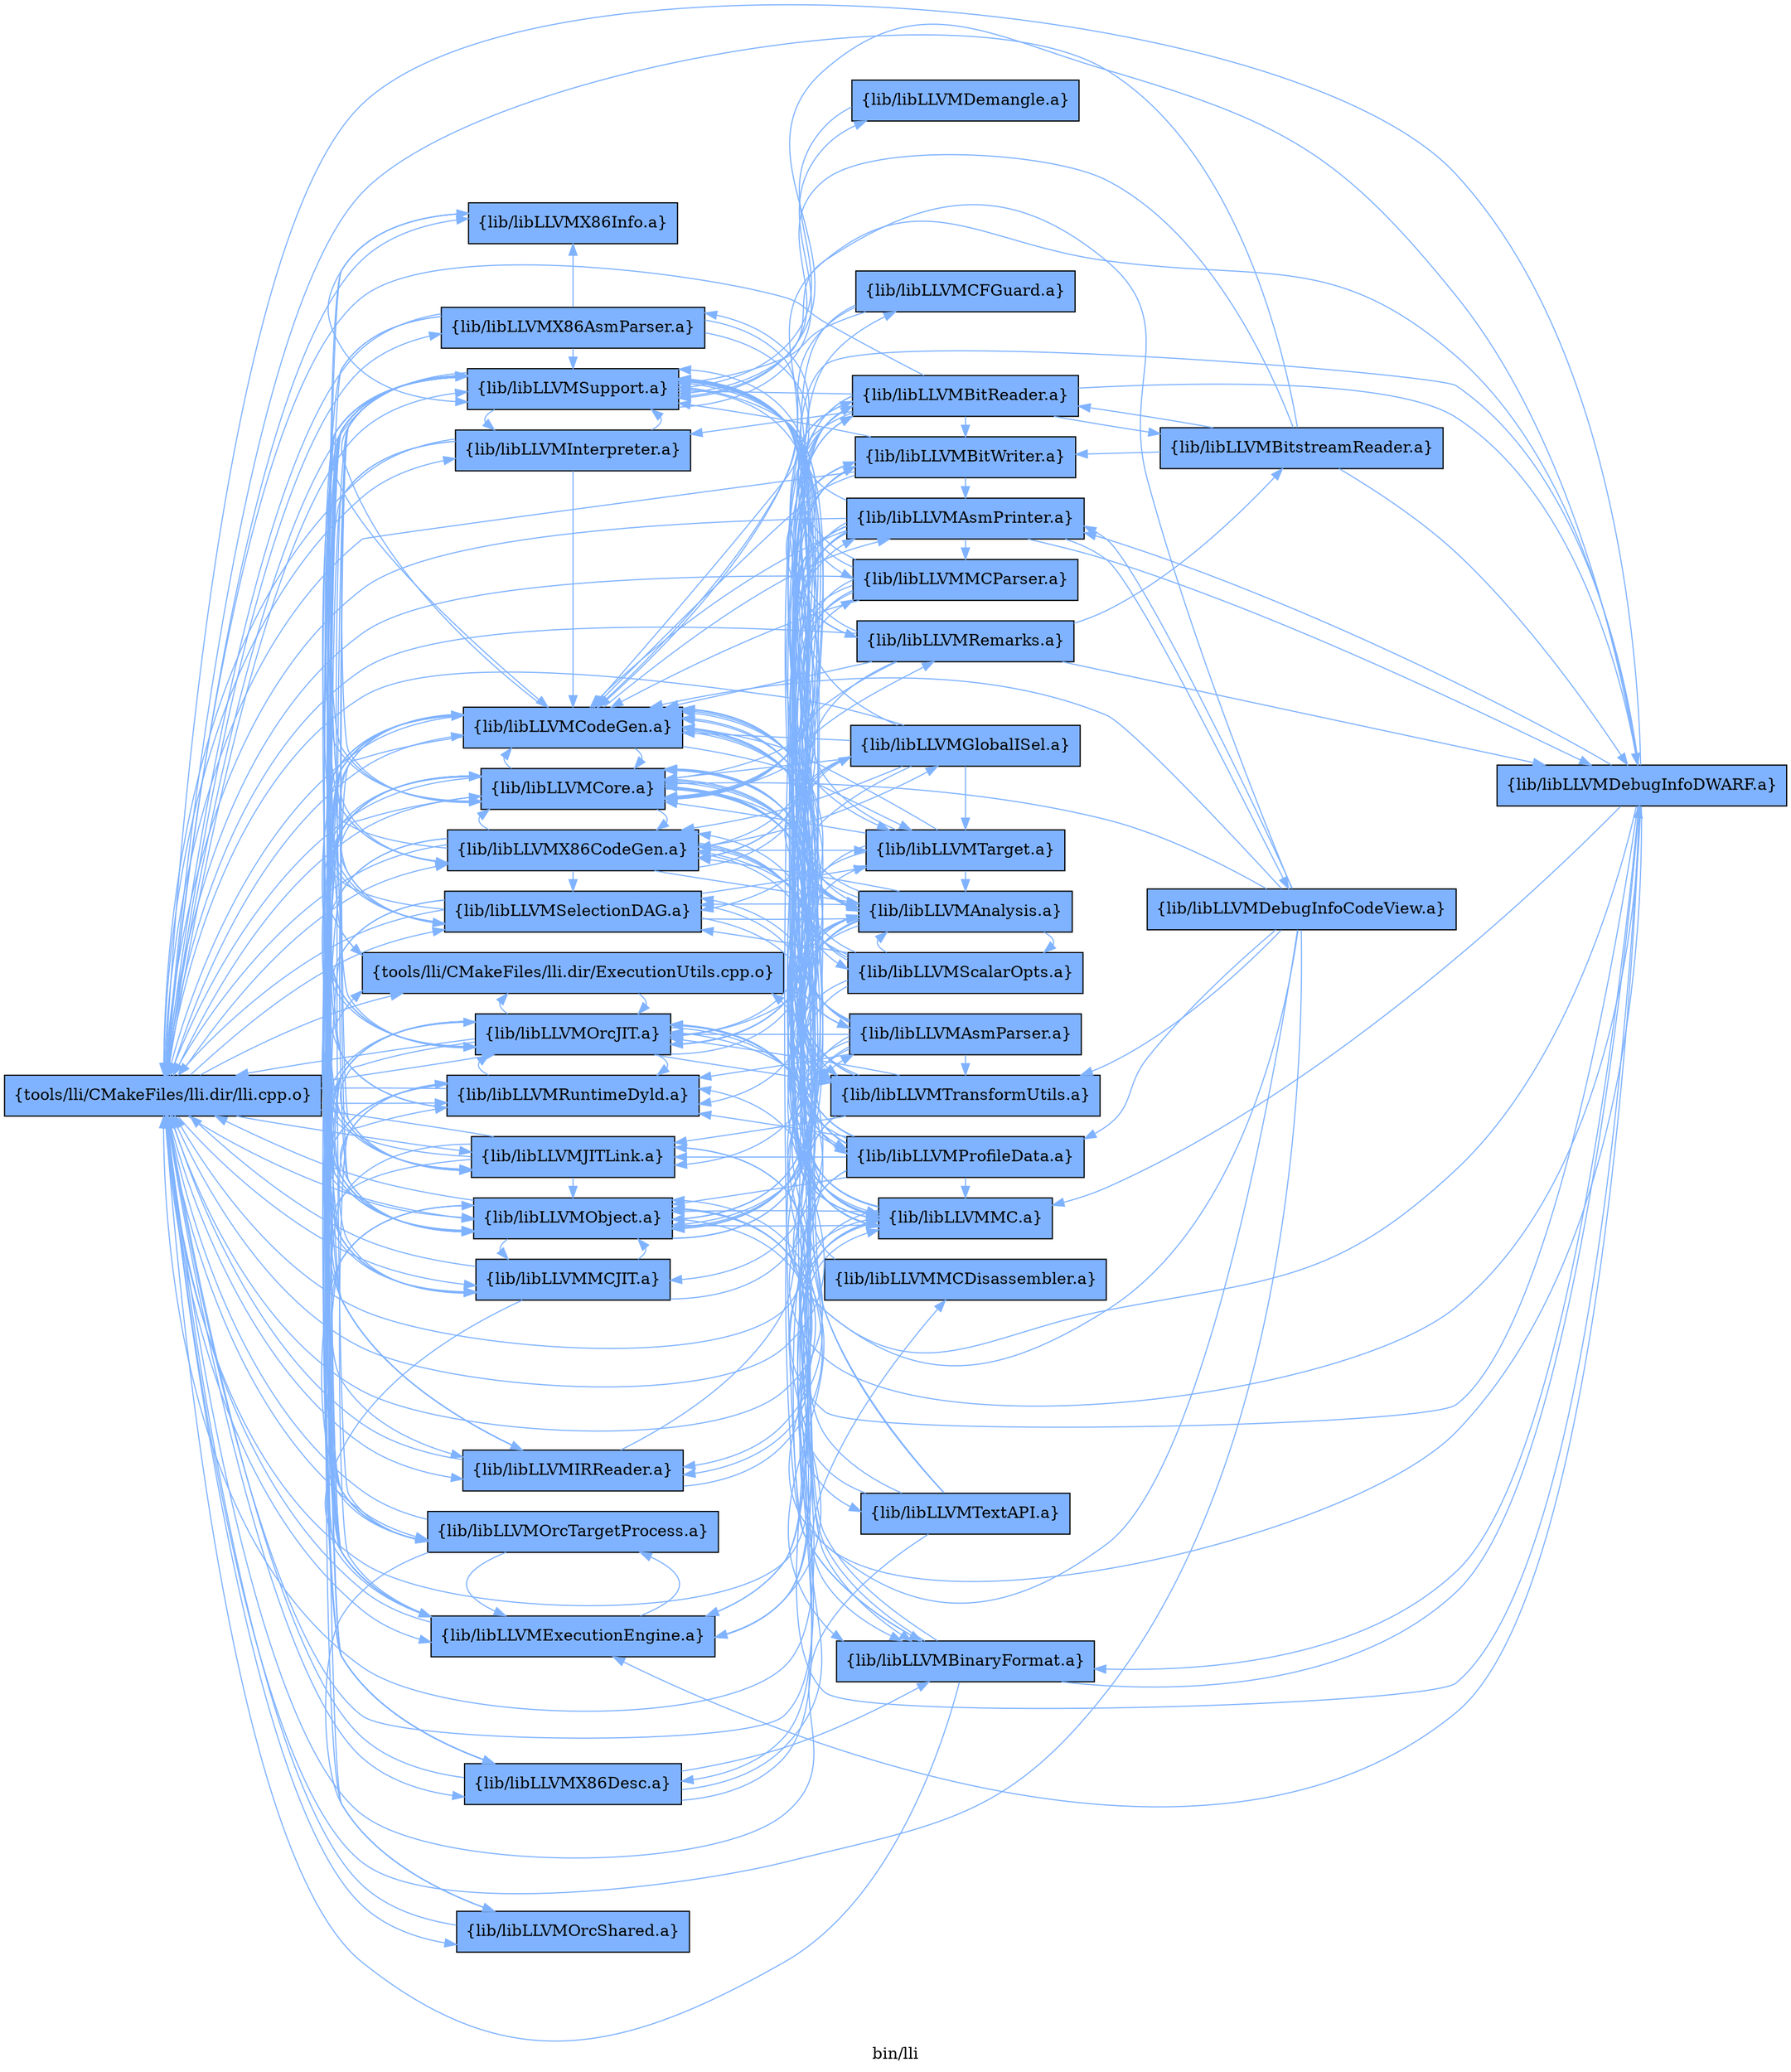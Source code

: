 digraph "bin/lli" {
	label="bin/lli";
	rankdir="LR"
	{ rank=same; Node0x55ed2e667a68;  }
	{ rank=same; Node0x55ed2e65b588; Node0x55ed2e65ce88; Node0x55ed2e65c988; Node0x55ed2e650688; Node0x55ed2e65d888; Node0x55ed2e65d388; Node0x55ed2e652488; Node0x55ed2e6515d8; Node0x55ed2e650c78; Node0x55ed2e651088; Node0x55ed2e6501d8; Node0x55ed2e64f9b8; Node0x55ed2e64edd8; Node0x55ed2e64f288; Node0x55ed2e653c98; Node0x55ed2e6485c8; Node0x55ed2e648118; Node0x55ed2e647bc8; Node0x55ed2e6471c8;  }
	{ rank=same; Node0x55ed2e651a88; Node0x55ed2e64f2d8; Node0x55ed2e652d48; Node0x55ed2e6531f8; Node0x55ed2e65bcb8; Node0x55ed2e6506d8; Node0x55ed2e659238; Node0x55ed2e648578; Node0x55ed2e651678; Node0x55ed2e65ad18; Node0x55ed2e6512b8; Node0x55ed2e661618; Node0x55ed2e649ce8; Node0x55ed2e650368; Node0x55ed2e647588; Node0x55ed2e65a9f8; Node0x55ed2e652028; Node0x55ed2e649888;  }

	Node0x55ed2e667a68 [shape=record,shape=box,style=filled,fillcolor="0.600000,0.5,1",group=1,label="{tools/lli/CMakeFiles/lli.dir/lli.cpp.o}"];
	Node0x55ed2e667a68 -> Node0x55ed2e65b588[color="0.600000 0.5 1"];
	Node0x55ed2e667a68 -> Node0x55ed2e65ce88[color="0.600000 0.5 1"];
	Node0x55ed2e667a68 -> Node0x55ed2e65c988[color="0.600000 0.5 1"];
	Node0x55ed2e667a68 -> Node0x55ed2e650688[color="0.600000 0.5 1"];
	Node0x55ed2e667a68 -> Node0x55ed2e65d888[color="0.600000 0.5 1"];
	Node0x55ed2e667a68 -> Node0x55ed2e65d388[color="0.600000 0.5 1"];
	Node0x55ed2e667a68 -> Node0x55ed2e652488[color="0.600000 0.5 1"];
	Node0x55ed2e667a68 -> Node0x55ed2e6515d8[color="0.600000 0.5 1"];
	Node0x55ed2e667a68 -> Node0x55ed2e650c78[color="0.600000 0.5 1"];
	Node0x55ed2e667a68 -> Node0x55ed2e651088[color="0.600000 0.5 1"];
	Node0x55ed2e667a68 -> Node0x55ed2e6501d8[color="0.600000 0.5 1"];
	Node0x55ed2e667a68 -> Node0x55ed2e64f9b8[color="0.600000 0.5 1"];
	Node0x55ed2e667a68 -> Node0x55ed2e64edd8[color="0.600000 0.5 1"];
	Node0x55ed2e667a68 -> Node0x55ed2e64f288[color="0.600000 0.5 1"];
	Node0x55ed2e667a68 -> Node0x55ed2e653c98[color="0.600000 0.5 1"];
	Node0x55ed2e667a68 -> Node0x55ed2e6485c8[color="0.600000 0.5 1"];
	Node0x55ed2e667a68 -> Node0x55ed2e648118[color="0.600000 0.5 1"];
	Node0x55ed2e667a68 -> Node0x55ed2e647bc8[color="0.600000 0.5 1"];
	Node0x55ed2e667a68 -> Node0x55ed2e6471c8[color="0.600000 0.5 1"];
	Node0x55ed2e65b588 [shape=record,shape=box,style=filled,fillcolor="0.600000,0.5,1",group=1,label="{tools/lli/CMakeFiles/lli.dir/ExecutionUtils.cpp.o}"];
	Node0x55ed2e65b588 -> Node0x55ed2e650688[color="0.600000 0.5 1"];
	Node0x55ed2e65b588 -> Node0x55ed2e653c98[color="0.600000 0.5 1"];
	Node0x55ed2e65ce88 [shape=record,shape=box,style=filled,fillcolor="0.600000,0.5,1",group=1,label="{lib/libLLVMCodeGen.a}"];
	Node0x55ed2e65ce88 -> Node0x55ed2e653c98[color="0.600000 0.5 1"];
	Node0x55ed2e65ce88 -> Node0x55ed2e667a68[color="0.600000 0.5 1"];
	Node0x55ed2e65ce88 -> Node0x55ed2e65c988[color="0.600000 0.5 1"];
	Node0x55ed2e65ce88 -> Node0x55ed2e651a88[color="0.600000 0.5 1"];
	Node0x55ed2e65ce88 -> Node0x55ed2e64f2d8[color="0.600000 0.5 1"];
	Node0x55ed2e65ce88 -> Node0x55ed2e652d48[color="0.600000 0.5 1"];
	Node0x55ed2e65ce88 -> Node0x55ed2e6531f8[color="0.600000 0.5 1"];
	Node0x55ed2e65ce88 -> Node0x55ed2e65bcb8[color="0.600000 0.5 1"];
	Node0x55ed2e65ce88 -> Node0x55ed2e64f288[color="0.600000 0.5 1"];
	Node0x55ed2e65ce88 -> Node0x55ed2e6485c8[color="0.600000 0.5 1"];
	Node0x55ed2e65ce88 -> Node0x55ed2e651088[color="0.600000 0.5 1"];
	Node0x55ed2e65ce88 -> Node0x55ed2e6506d8[color="0.600000 0.5 1"];
	Node0x55ed2e65ce88 -> Node0x55ed2e659238[color="0.600000 0.5 1"];
	Node0x55ed2e65c988 [shape=record,shape=box,style=filled,fillcolor="0.600000,0.5,1",group=1,label="{lib/libLLVMCore.a}"];
	Node0x55ed2e65c988 -> Node0x55ed2e667a68[color="0.600000 0.5 1"];
	Node0x55ed2e65c988 -> Node0x55ed2e65ce88[color="0.600000 0.5 1"];
	Node0x55ed2e65c988 -> Node0x55ed2e653c98[color="0.600000 0.5 1"];
	Node0x55ed2e65c988 -> Node0x55ed2e648578[color="0.600000 0.5 1"];
	Node0x55ed2e65c988 -> Node0x55ed2e651678[color="0.600000 0.5 1"];
	Node0x55ed2e65c988 -> Node0x55ed2e65b588[color="0.600000 0.5 1"];
	Node0x55ed2e65c988 -> Node0x55ed2e651a88[color="0.600000 0.5 1"];
	Node0x55ed2e65c988 -> Node0x55ed2e64f288[color="0.600000 0.5 1"];
	Node0x55ed2e65c988 -> Node0x55ed2e6531f8[color="0.600000 0.5 1"];
	Node0x55ed2e65c988 -> Node0x55ed2e6485c8[color="0.600000 0.5 1"];
	Node0x55ed2e650688 [shape=record,shape=box,style=filled,fillcolor="0.600000,0.5,1",group=1,label="{lib/libLLVMOrcJIT.a}"];
	Node0x55ed2e650688 -> Node0x55ed2e667a68[color="0.600000 0.5 1"];
	Node0x55ed2e650688 -> Node0x55ed2e65c988[color="0.600000 0.5 1"];
	Node0x55ed2e650688 -> Node0x55ed2e65ce88[color="0.600000 0.5 1"];
	Node0x55ed2e650688 -> Node0x55ed2e65d888[color="0.600000 0.5 1"];
	Node0x55ed2e650688 -> Node0x55ed2e651088[color="0.600000 0.5 1"];
	Node0x55ed2e650688 -> Node0x55ed2e653c98[color="0.600000 0.5 1"];
	Node0x55ed2e650688 -> Node0x55ed2e650c78[color="0.600000 0.5 1"];
	Node0x55ed2e650688 -> Node0x55ed2e65b588[color="0.600000 0.5 1"];
	Node0x55ed2e650688 -> Node0x55ed2e6501d8[color="0.600000 0.5 1"];
	Node0x55ed2e650688 -> Node0x55ed2e651a88[color="0.600000 0.5 1"];
	Node0x55ed2e650688 -> Node0x55ed2e6531f8[color="0.600000 0.5 1"];
	Node0x55ed2e650688 -> Node0x55ed2e64edd8[color="0.600000 0.5 1"];
	Node0x55ed2e650688 -> Node0x55ed2e6515d8[color="0.600000 0.5 1"];
	Node0x55ed2e650688 -> Node0x55ed2e64f9b8[color="0.600000 0.5 1"];
	Node0x55ed2e650688 -> Node0x55ed2e65d388[color="0.600000 0.5 1"];
	Node0x55ed2e650688 -> Node0x55ed2e65ad18[color="0.600000 0.5 1"];
	Node0x55ed2e650688 -> Node0x55ed2e6512b8[color="0.600000 0.5 1"];
	Node0x55ed2e65d888 [shape=record,shape=box,style=filled,fillcolor="0.600000,0.5,1",group=1,label="{lib/libLLVMExecutionEngine.a}"];
	Node0x55ed2e65d888 -> Node0x55ed2e667a68[color="0.600000 0.5 1"];
	Node0x55ed2e65d888 -> Node0x55ed2e65c988[color="0.600000 0.5 1"];
	Node0x55ed2e65d888 -> Node0x55ed2e65ce88[color="0.600000 0.5 1"];
	Node0x55ed2e65d888 -> Node0x55ed2e651a88[color="0.600000 0.5 1"];
	Node0x55ed2e65d888 -> Node0x55ed2e653c98[color="0.600000 0.5 1"];
	Node0x55ed2e65d888 -> Node0x55ed2e651088[color="0.600000 0.5 1"];
	Node0x55ed2e65d888 -> Node0x55ed2e64f9b8[color="0.600000 0.5 1"];
	Node0x55ed2e65d888 -> Node0x55ed2e64edd8[color="0.600000 0.5 1"];
	Node0x55ed2e65d388 [shape=record,shape=box,style=filled,fillcolor="0.600000,0.5,1",group=1,label="{lib/libLLVMIRReader.a}"];
	Node0x55ed2e65d388 -> Node0x55ed2e667a68[color="0.600000 0.5 1"];
	Node0x55ed2e65d388 -> Node0x55ed2e65ce88[color="0.600000 0.5 1"];
	Node0x55ed2e65d388 -> Node0x55ed2e65c988[color="0.600000 0.5 1"];
	Node0x55ed2e65d388 -> Node0x55ed2e653c98[color="0.600000 0.5 1"];
	Node0x55ed2e65d388 -> Node0x55ed2e661618[color="0.600000 0.5 1"];
	Node0x55ed2e65d388 -> Node0x55ed2e6512b8[color="0.600000 0.5 1"];
	Node0x55ed2e652488 [shape=record,shape=box,style=filled,fillcolor="0.600000,0.5,1",group=1,label="{lib/libLLVMInterpreter.a}"];
	Node0x55ed2e652488 -> Node0x55ed2e667a68[color="0.600000 0.5 1"];
	Node0x55ed2e652488 -> Node0x55ed2e65c988[color="0.600000 0.5 1"];
	Node0x55ed2e652488 -> Node0x55ed2e65d888[color="0.600000 0.5 1"];
	Node0x55ed2e652488 -> Node0x55ed2e653c98[color="0.600000 0.5 1"];
	Node0x55ed2e652488 -> Node0x55ed2e65ce88[color="0.600000 0.5 1"];
	Node0x55ed2e6515d8 [shape=record,shape=box,style=filled,fillcolor="0.600000,0.5,1",group=1,label="{lib/libLLVMJITLink.a}"];
	Node0x55ed2e6515d8 -> Node0x55ed2e667a68[color="0.600000 0.5 1"];
	Node0x55ed2e6515d8 -> Node0x55ed2e653c98[color="0.600000 0.5 1"];
	Node0x55ed2e6515d8 -> Node0x55ed2e65b588[color="0.600000 0.5 1"];
	Node0x55ed2e6515d8 -> Node0x55ed2e65ce88[color="0.600000 0.5 1"];
	Node0x55ed2e6515d8 -> Node0x55ed2e650688[color="0.600000 0.5 1"];
	Node0x55ed2e6515d8 -> Node0x55ed2e651088[color="0.600000 0.5 1"];
	Node0x55ed2e6515d8 -> Node0x55ed2e64f9b8[color="0.600000 0.5 1"];
	Node0x55ed2e6515d8 -> Node0x55ed2e648578[color="0.600000 0.5 1"];
	Node0x55ed2e6515d8 -> Node0x55ed2e650c78[color="0.600000 0.5 1"];
	Node0x55ed2e650c78 [shape=record,shape=box,style=filled,fillcolor="0.600000,0.5,1",group=1,label="{lib/libLLVMMCJIT.a}"];
	Node0x55ed2e650c78 -> Node0x55ed2e667a68[color="0.600000 0.5 1"];
	Node0x55ed2e650c78 -> Node0x55ed2e65c988[color="0.600000 0.5 1"];
	Node0x55ed2e650c78 -> Node0x55ed2e65d888[color="0.600000 0.5 1"];
	Node0x55ed2e650c78 -> Node0x55ed2e651088[color="0.600000 0.5 1"];
	Node0x55ed2e650c78 -> Node0x55ed2e64edd8[color="0.600000 0.5 1"];
	Node0x55ed2e650c78 -> Node0x55ed2e653c98[color="0.600000 0.5 1"];
	Node0x55ed2e650c78 -> Node0x55ed2e652d48[color="0.600000 0.5 1"];
	Node0x55ed2e651088 [shape=record,shape=box,style=filled,fillcolor="0.600000,0.5,1",group=1,label="{lib/libLLVMObject.a}"];
	Node0x55ed2e651088 -> Node0x55ed2e667a68[color="0.600000 0.5 1"];
	Node0x55ed2e651088 -> Node0x55ed2e650c78[color="0.600000 0.5 1"];
	Node0x55ed2e651088 -> Node0x55ed2e653c98[color="0.600000 0.5 1"];
	Node0x55ed2e651088 -> Node0x55ed2e648578[color="0.600000 0.5 1"];
	Node0x55ed2e651088 -> Node0x55ed2e65ce88[color="0.600000 0.5 1"];
	Node0x55ed2e651088 -> Node0x55ed2e65c988[color="0.600000 0.5 1"];
	Node0x55ed2e651088 -> Node0x55ed2e651a88[color="0.600000 0.5 1"];
	Node0x55ed2e651088 -> Node0x55ed2e65d388[color="0.600000 0.5 1"];
	Node0x55ed2e651088 -> Node0x55ed2e6512b8[color="0.600000 0.5 1"];
	Node0x55ed2e651088 -> Node0x55ed2e649ce8[color="0.600000 0.5 1"];
	Node0x55ed2e651088 -> Node0x55ed2e650368[color="0.600000 0.5 1"];
	Node0x55ed2e651088 -> Node0x55ed2e64edd8[color="0.600000 0.5 1"];
	Node0x55ed2e6501d8 [shape=record,shape=box,style=filled,fillcolor="0.600000,0.5,1",group=1,label="{lib/libLLVMOrcShared.a}"];
	Node0x55ed2e6501d8 -> Node0x55ed2e667a68[color="0.600000 0.5 1"];
	Node0x55ed2e6501d8 -> Node0x55ed2e653c98[color="0.600000 0.5 1"];
	Node0x55ed2e64f9b8 [shape=record,shape=box,style=filled,fillcolor="0.600000,0.5,1",group=1,label="{lib/libLLVMOrcTargetProcess.a}"];
	Node0x55ed2e64f9b8 -> Node0x55ed2e651088[color="0.600000 0.5 1"];
	Node0x55ed2e64f9b8 -> Node0x55ed2e6501d8[color="0.600000 0.5 1"];
	Node0x55ed2e64f9b8 -> Node0x55ed2e653c98[color="0.600000 0.5 1"];
	Node0x55ed2e64f9b8 -> Node0x55ed2e667a68[color="0.600000 0.5 1"];
	Node0x55ed2e64f9b8 -> Node0x55ed2e65ce88[color="0.600000 0.5 1"];
	Node0x55ed2e64f9b8 -> Node0x55ed2e65d888[color="0.600000 0.5 1"];
	Node0x55ed2e64edd8 [shape=record,shape=box,style=filled,fillcolor="0.600000,0.5,1",group=1,label="{lib/libLLVMRuntimeDyld.a}"];
	Node0x55ed2e64edd8 -> Node0x55ed2e667a68[color="0.600000 0.5 1"];
	Node0x55ed2e64edd8 -> Node0x55ed2e650688[color="0.600000 0.5 1"];
	Node0x55ed2e64edd8 -> Node0x55ed2e65c988[color="0.600000 0.5 1"];
	Node0x55ed2e64edd8 -> Node0x55ed2e650c78[color="0.600000 0.5 1"];
	Node0x55ed2e64edd8 -> Node0x55ed2e651088[color="0.600000 0.5 1"];
	Node0x55ed2e64edd8 -> Node0x55ed2e653c98[color="0.600000 0.5 1"];
	Node0x55ed2e64edd8 -> Node0x55ed2e65d888[color="0.600000 0.5 1"];
	Node0x55ed2e64edd8 -> Node0x55ed2e65ce88[color="0.600000 0.5 1"];
	Node0x55ed2e64f288 [shape=record,shape=box,style=filled,fillcolor="0.600000,0.5,1",group=1,label="{lib/libLLVMSelectionDAG.a}"];
	Node0x55ed2e64f288 -> Node0x55ed2e65ce88[color="0.600000 0.5 1"];
	Node0x55ed2e64f288 -> Node0x55ed2e653c98[color="0.600000 0.5 1"];
	Node0x55ed2e64f288 -> Node0x55ed2e65c988[color="0.600000 0.5 1"];
	Node0x55ed2e64f288 -> Node0x55ed2e651a88[color="0.600000 0.5 1"];
	Node0x55ed2e64f288 -> Node0x55ed2e667a68[color="0.600000 0.5 1"];
	Node0x55ed2e64f288 -> Node0x55ed2e6531f8[color="0.600000 0.5 1"];
	Node0x55ed2e64f288 -> Node0x55ed2e64f2d8[color="0.600000 0.5 1"];
	Node0x55ed2e64f288 -> Node0x55ed2e65d888[color="0.600000 0.5 1"];
	Node0x55ed2e64f288 -> Node0x55ed2e652d48[color="0.600000 0.5 1"];
	Node0x55ed2e64f288 -> Node0x55ed2e651088[color="0.600000 0.5 1"];
	Node0x55ed2e653c98 [shape=record,shape=box,style=filled,fillcolor="0.600000,0.5,1",group=1,label="{lib/libLLVMSupport.a}"];
	Node0x55ed2e653c98 -> Node0x55ed2e667a68[color="0.600000 0.5 1"];
	Node0x55ed2e653c98 -> Node0x55ed2e65c988[color="0.600000 0.5 1"];
	Node0x55ed2e653c98 -> Node0x55ed2e65ce88[color="0.600000 0.5 1"];
	Node0x55ed2e653c98 -> Node0x55ed2e651088[color="0.600000 0.5 1"];
	Node0x55ed2e653c98 -> Node0x55ed2e650688[color="0.600000 0.5 1"];
	Node0x55ed2e653c98 -> Node0x55ed2e651a88[color="0.600000 0.5 1"];
	Node0x55ed2e653c98 -> Node0x55ed2e6515d8[color="0.600000 0.5 1"];
	Node0x55ed2e653c98 -> Node0x55ed2e652488[color="0.600000 0.5 1"];
	Node0x55ed2e653c98 -> Node0x55ed2e64f9b8[color="0.600000 0.5 1"];
	Node0x55ed2e653c98 -> Node0x55ed2e647588[color="0.600000 0.5 1"];
	Node0x55ed2e6485c8 [shape=record,shape=box,style=filled,fillcolor="0.600000,0.5,1",group=1,label="{lib/libLLVMX86CodeGen.a}"];
	Node0x55ed2e6485c8 -> Node0x55ed2e65ce88[color="0.600000 0.5 1"];
	Node0x55ed2e6485c8 -> Node0x55ed2e65c988[color="0.600000 0.5 1"];
	Node0x55ed2e6485c8 -> Node0x55ed2e651a88[color="0.600000 0.5 1"];
	Node0x55ed2e6485c8 -> Node0x55ed2e653c98[color="0.600000 0.5 1"];
	Node0x55ed2e6485c8 -> Node0x55ed2e647bc8[color="0.600000 0.5 1"];
	Node0x55ed2e6485c8 -> Node0x55ed2e6471c8[color="0.600000 0.5 1"];
	Node0x55ed2e6485c8 -> Node0x55ed2e659238[color="0.600000 0.5 1"];
	Node0x55ed2e6485c8 -> Node0x55ed2e667a68[color="0.600000 0.5 1"];
	Node0x55ed2e6485c8 -> Node0x55ed2e64f288[color="0.600000 0.5 1"];
	Node0x55ed2e6485c8 -> Node0x55ed2e652d48[color="0.600000 0.5 1"];
	Node0x55ed2e6485c8 -> Node0x55ed2e64f2d8[color="0.600000 0.5 1"];
	Node0x55ed2e6485c8 -> Node0x55ed2e65a9f8[color="0.600000 0.5 1"];
	Node0x55ed2e6485c8 -> Node0x55ed2e652028[color="0.600000 0.5 1"];
	Node0x55ed2e6485c8 -> Node0x55ed2e6531f8[color="0.600000 0.5 1"];
	Node0x55ed2e6485c8 -> Node0x55ed2e6506d8[color="0.600000 0.5 1"];
	Node0x55ed2e6485c8 -> Node0x55ed2e650688[color="0.600000 0.5 1"];
	Node0x55ed2e648118 [shape=record,shape=box,style=filled,fillcolor="0.600000,0.5,1",group=1,label="{lib/libLLVMX86AsmParser.a}"];
	Node0x55ed2e648118 -> Node0x55ed2e667a68[color="0.600000 0.5 1"];
	Node0x55ed2e648118 -> Node0x55ed2e651a88[color="0.600000 0.5 1"];
	Node0x55ed2e648118 -> Node0x55ed2e651088[color="0.600000 0.5 1"];
	Node0x55ed2e648118 -> Node0x55ed2e653c98[color="0.600000 0.5 1"];
	Node0x55ed2e648118 -> Node0x55ed2e647bc8[color="0.600000 0.5 1"];
	Node0x55ed2e648118 -> Node0x55ed2e6471c8[color="0.600000 0.5 1"];
	Node0x55ed2e648118 -> Node0x55ed2e649ce8[color="0.600000 0.5 1"];
	Node0x55ed2e647bc8 [shape=record,shape=box,style=filled,fillcolor="0.600000,0.5,1",group=1,label="{lib/libLLVMX86Desc.a}"];
	Node0x55ed2e647bc8 -> Node0x55ed2e667a68[color="0.600000 0.5 1"];
	Node0x55ed2e647bc8 -> Node0x55ed2e65ce88[color="0.600000 0.5 1"];
	Node0x55ed2e647bc8 -> Node0x55ed2e651a88[color="0.600000 0.5 1"];
	Node0x55ed2e647bc8 -> Node0x55ed2e653c98[color="0.600000 0.5 1"];
	Node0x55ed2e647bc8 -> Node0x55ed2e6471c8[color="0.600000 0.5 1"];
	Node0x55ed2e647bc8 -> Node0x55ed2e649888[color="0.600000 0.5 1"];
	Node0x55ed2e647bc8 -> Node0x55ed2e65c988[color="0.600000 0.5 1"];
	Node0x55ed2e647bc8 -> Node0x55ed2e648578[color="0.600000 0.5 1"];
	Node0x55ed2e6471c8 [shape=record,shape=box,style=filled,fillcolor="0.600000,0.5,1",group=1,label="{lib/libLLVMX86Info.a}"];
	Node0x55ed2e6471c8 -> Node0x55ed2e653c98[color="0.600000 0.5 1"];
	Node0x55ed2e651a88 [shape=record,shape=box,style=filled,fillcolor="0.600000,0.5,1",group=1,label="{lib/libLLVMMC.a}"];
	Node0x55ed2e651a88 -> Node0x55ed2e667a68[color="0.600000 0.5 1"];
	Node0x55ed2e651a88 -> Node0x55ed2e65ce88[color="0.600000 0.5 1"];
	Node0x55ed2e651a88 -> Node0x55ed2e65c988[color="0.600000 0.5 1"];
	Node0x55ed2e651a88 -> Node0x55ed2e65d388[color="0.600000 0.5 1"];
	Node0x55ed2e651a88 -> Node0x55ed2e653c98[color="0.600000 0.5 1"];
	Node0x55ed2e651a88 -> Node0x55ed2e648578[color="0.600000 0.5 1"];
	Node0x55ed2e651a88 -> Node0x55ed2e651088[color="0.600000 0.5 1"];
	Node0x55ed2e651a88 -> Node0x55ed2e647bc8[color="0.600000 0.5 1"];
	Node0x55ed2e64f2d8 [shape=record,shape=box,style=filled,fillcolor="0.600000,0.5,1",group=1,label="{lib/libLLVMAnalysis.a}"];
	Node0x55ed2e64f2d8 -> Node0x55ed2e667a68[color="0.600000 0.5 1"];
	Node0x55ed2e64f2d8 -> Node0x55ed2e65ce88[color="0.600000 0.5 1"];
	Node0x55ed2e64f2d8 -> Node0x55ed2e65c988[color="0.600000 0.5 1"];
	Node0x55ed2e64f2d8 -> Node0x55ed2e653c98[color="0.600000 0.5 1"];
	Node0x55ed2e64f2d8 -> Node0x55ed2e6531f8[color="0.600000 0.5 1"];
	Node0x55ed2e64f2d8 -> Node0x55ed2e64f288[color="0.600000 0.5 1"];
	Node0x55ed2e64f2d8 -> Node0x55ed2e65bcb8[color="0.600000 0.5 1"];
	Node0x55ed2e64f2d8 -> Node0x55ed2e650688[color="0.600000 0.5 1"];
	Node0x55ed2e64f2d8 -> Node0x55ed2e6485c8[color="0.600000 0.5 1"];
	Node0x55ed2e64f2d8 -> Node0x55ed2e651088[color="0.600000 0.5 1"];
	Node0x55ed2e64f2d8 -> Node0x55ed2e661618[color="0.600000 0.5 1"];
	Node0x55ed2e64f2d8 -> Node0x55ed2e6506d8[color="0.600000 0.5 1"];
	Node0x55ed2e64f2d8 -> Node0x55ed2e6515d8[color="0.600000 0.5 1"];
	Node0x55ed2e64f2d8 -> Node0x55ed2e65a9f8[color="0.600000 0.5 1"];
	Node0x55ed2e652d48 [shape=record,shape=box,style=filled,fillcolor="0.600000,0.5,1",group=1,label="{lib/libLLVMTarget.a}"];
	Node0x55ed2e652d48 -> Node0x55ed2e65c988[color="0.600000 0.5 1"];
	Node0x55ed2e652d48 -> Node0x55ed2e65ce88[color="0.600000 0.5 1"];
	Node0x55ed2e652d48 -> Node0x55ed2e651a88[color="0.600000 0.5 1"];
	Node0x55ed2e652d48 -> Node0x55ed2e650c78[color="0.600000 0.5 1"];
	Node0x55ed2e652d48 -> Node0x55ed2e653c98[color="0.600000 0.5 1"];
	Node0x55ed2e652d48 -> Node0x55ed2e64f2d8[color="0.600000 0.5 1"];
	Node0x55ed2e6531f8 [shape=record,shape=box,style=filled,fillcolor="0.600000,0.5,1",group=1,label="{lib/libLLVMTransformUtils.a}"];
	Node0x55ed2e6531f8 -> Node0x55ed2e65c988[color="0.600000 0.5 1"];
	Node0x55ed2e6531f8 -> Node0x55ed2e65ce88[color="0.600000 0.5 1"];
	Node0x55ed2e6531f8 -> Node0x55ed2e653c98[color="0.600000 0.5 1"];
	Node0x55ed2e6531f8 -> Node0x55ed2e64f2d8[color="0.600000 0.5 1"];
	Node0x55ed2e6531f8 -> Node0x55ed2e667a68[color="0.600000 0.5 1"];
	Node0x55ed2e6531f8 -> Node0x55ed2e6515d8[color="0.600000 0.5 1"];
	Node0x55ed2e6531f8 -> Node0x55ed2e650688[color="0.600000 0.5 1"];
	Node0x55ed2e6531f8 -> Node0x55ed2e65d888[color="0.600000 0.5 1"];
	Node0x55ed2e6531f8 -> Node0x55ed2e64f288[color="0.600000 0.5 1"];
	Node0x55ed2e65bcb8 [shape=record,shape=box,style=filled,fillcolor="0.600000,0.5,1",group=1,label="{lib/libLLVMScalarOpts.a}"];
	Node0x55ed2e65bcb8 -> Node0x55ed2e667a68[color="0.600000 0.5 1"];
	Node0x55ed2e65bcb8 -> Node0x55ed2e65ce88[color="0.600000 0.5 1"];
	Node0x55ed2e65bcb8 -> Node0x55ed2e65c988[color="0.600000 0.5 1"];
	Node0x55ed2e65bcb8 -> Node0x55ed2e653c98[color="0.600000 0.5 1"];
	Node0x55ed2e65bcb8 -> Node0x55ed2e6531f8[color="0.600000 0.5 1"];
	Node0x55ed2e65bcb8 -> Node0x55ed2e64f2d8[color="0.600000 0.5 1"];
	Node0x55ed2e65bcb8 -> Node0x55ed2e64f288[color="0.600000 0.5 1"];
	Node0x55ed2e65bcb8 -> Node0x55ed2e6485c8[color="0.600000 0.5 1"];
	Node0x55ed2e648578 [shape=record,shape=box,style=filled,fillcolor="0.600000,0.5,1",group=1,label="{lib/libLLVMBinaryFormat.a}"];
	Node0x55ed2e648578 -> Node0x55ed2e653c98[color="0.600000 0.5 1"];
	Node0x55ed2e648578 -> Node0x55ed2e65c988[color="0.600000 0.5 1"];
	Node0x55ed2e648578 -> Node0x55ed2e65a098[color="0.600000 0.5 1"];
	Node0x55ed2e648578 -> Node0x55ed2e667a68[color="0.600000 0.5 1"];
	Node0x55ed2e651678 [shape=record,shape=box,style=filled,fillcolor="0.600000,0.5,1",group=1,label="{lib/libLLVMRemarks.a}"];
	Node0x55ed2e651678 -> Node0x55ed2e653c98[color="0.600000 0.5 1"];
	Node0x55ed2e651678 -> Node0x55ed2e65a098[color="0.600000 0.5 1"];
	Node0x55ed2e651678 -> Node0x55ed2e667a68[color="0.600000 0.5 1"];
	Node0x55ed2e651678 -> Node0x55ed2e65ce88[color="0.600000 0.5 1"];
	Node0x55ed2e651678 -> Node0x55ed2e65ad18[color="0.600000 0.5 1"];
	Node0x55ed2e651678 -> Node0x55ed2e651088[color="0.600000 0.5 1"];
	Node0x55ed2e651678 -> Node0x55ed2e65c988[color="0.600000 0.5 1"];
	Node0x55ed2e651678 -> Node0x55ed2e6512b8[color="0.600000 0.5 1"];
	Node0x55ed2e651678 -> Node0x55ed2e652168[color="0.600000 0.5 1"];
	Node0x55ed2e661618 [shape=record,shape=box,style=filled,fillcolor="0.600000,0.5,1",group=1,label="{lib/libLLVMAsmParser.a}"];
	Node0x55ed2e661618 -> Node0x55ed2e667a68[color="0.600000 0.5 1"];
	Node0x55ed2e661618 -> Node0x55ed2e65ce88[color="0.600000 0.5 1"];
	Node0x55ed2e661618 -> Node0x55ed2e65c988[color="0.600000 0.5 1"];
	Node0x55ed2e661618 -> Node0x55ed2e65d388[color="0.600000 0.5 1"];
	Node0x55ed2e661618 -> Node0x55ed2e651088[color="0.600000 0.5 1"];
	Node0x55ed2e661618 -> Node0x55ed2e653c98[color="0.600000 0.5 1"];
	Node0x55ed2e661618 -> Node0x55ed2e650688[color="0.600000 0.5 1"];
	Node0x55ed2e661618 -> Node0x55ed2e64edd8[color="0.600000 0.5 1"];
	Node0x55ed2e661618 -> Node0x55ed2e6531f8[color="0.600000 0.5 1"];
	Node0x55ed2e661618 -> Node0x55ed2e6485c8[color="0.600000 0.5 1"];
	Node0x55ed2e661618 -> Node0x55ed2e648578[color="0.600000 0.5 1"];
	Node0x55ed2e6512b8 [shape=record,shape=box,style=filled,fillcolor="0.600000,0.5,1",group=1,label="{lib/libLLVMBitReader.a}"];
	Node0x55ed2e6512b8 -> Node0x55ed2e667a68[color="0.600000 0.5 1"];
	Node0x55ed2e6512b8 -> Node0x55ed2e65ce88[color="0.600000 0.5 1"];
	Node0x55ed2e6512b8 -> Node0x55ed2e65c988[color="0.600000 0.5 1"];
	Node0x55ed2e6512b8 -> Node0x55ed2e650688[color="0.600000 0.5 1"];
	Node0x55ed2e6512b8 -> Node0x55ed2e65d888[color="0.600000 0.5 1"];
	Node0x55ed2e6512b8 -> Node0x55ed2e652488[color="0.600000 0.5 1"];
	Node0x55ed2e6512b8 -> Node0x55ed2e651088[color="0.600000 0.5 1"];
	Node0x55ed2e6512b8 -> Node0x55ed2e653c98[color="0.600000 0.5 1"];
	Node0x55ed2e6512b8 -> Node0x55ed2e6485c8[color="0.600000 0.5 1"];
	Node0x55ed2e6512b8 -> Node0x55ed2e661618[color="0.600000 0.5 1"];
	Node0x55ed2e6512b8 -> Node0x55ed2e65a098[color="0.600000 0.5 1"];
	Node0x55ed2e6512b8 -> Node0x55ed2e64f2d8[color="0.600000 0.5 1"];
	Node0x55ed2e6512b8 -> Node0x55ed2e652168[color="0.600000 0.5 1"];
	Node0x55ed2e6512b8 -> Node0x55ed2e64edd8[color="0.600000 0.5 1"];
	Node0x55ed2e6512b8 -> Node0x55ed2e65ad18[color="0.600000 0.5 1"];
	Node0x55ed2e649ce8 [shape=record,shape=box,style=filled,fillcolor="0.600000,0.5,1",group=1,label="{lib/libLLVMMCParser.a}"];
	Node0x55ed2e649ce8 -> Node0x55ed2e667a68[color="0.600000 0.5 1"];
	Node0x55ed2e649ce8 -> Node0x55ed2e65ce88[color="0.600000 0.5 1"];
	Node0x55ed2e649ce8 -> Node0x55ed2e650688[color="0.600000 0.5 1"];
	Node0x55ed2e649ce8 -> Node0x55ed2e651a88[color="0.600000 0.5 1"];
	Node0x55ed2e649ce8 -> Node0x55ed2e651088[color="0.600000 0.5 1"];
	Node0x55ed2e649ce8 -> Node0x55ed2e653c98[color="0.600000 0.5 1"];
	Node0x55ed2e649ce8 -> Node0x55ed2e648118[color="0.600000 0.5 1"];
	Node0x55ed2e649ce8 -> Node0x55ed2e65c988[color="0.600000 0.5 1"];
	Node0x55ed2e650368 [shape=record,shape=box,style=filled,fillcolor="0.600000,0.5,1",group=1,label="{lib/libLLVMTextAPI.a}"];
	Node0x55ed2e650368 -> Node0x55ed2e653c98[color="0.600000 0.5 1"];
	Node0x55ed2e650368 -> Node0x55ed2e667a68[color="0.600000 0.5 1"];
	Node0x55ed2e650368 -> Node0x55ed2e65ce88[color="0.600000 0.5 1"];
	Node0x55ed2e650368 -> Node0x55ed2e651088[color="0.600000 0.5 1"];
	Node0x55ed2e650368 -> Node0x55ed2e650688[color="0.600000 0.5 1"];
	Node0x55ed2e65ad18 [shape=record,shape=box,style=filled,fillcolor="0.600000,0.5,1",group=1,label="{lib/libLLVMBitWriter.a}"];
	Node0x55ed2e65ad18 -> Node0x55ed2e667a68[color="0.600000 0.5 1"];
	Node0x55ed2e65ad18 -> Node0x55ed2e65c988[color="0.600000 0.5 1"];
	Node0x55ed2e65ad18 -> Node0x55ed2e65ce88[color="0.600000 0.5 1"];
	Node0x55ed2e65ad18 -> Node0x55ed2e651a88[color="0.600000 0.5 1"];
	Node0x55ed2e65ad18 -> Node0x55ed2e651088[color="0.600000 0.5 1"];
	Node0x55ed2e65ad18 -> Node0x55ed2e653c98[color="0.600000 0.5 1"];
	Node0x55ed2e65ad18 -> Node0x55ed2e659238[color="0.600000 0.5 1"];
	Node0x55ed2e65ad18 -> Node0x55ed2e64f2d8[color="0.600000 0.5 1"];
	Node0x55ed2e65ad18 -> Node0x55ed2e6531f8[color="0.600000 0.5 1"];
	Node0x55ed2e65ad18 -> Node0x55ed2e661618[color="0.600000 0.5 1"];
	Node0x55ed2e659238 [shape=record,shape=box,style=filled,fillcolor="0.600000,0.5,1",group=1,label="{lib/libLLVMAsmPrinter.a}"];
	Node0x55ed2e659238 -> Node0x55ed2e667a68[color="0.600000 0.5 1"];
	Node0x55ed2e659238 -> Node0x55ed2e65ce88[color="0.600000 0.5 1"];
	Node0x55ed2e659238 -> Node0x55ed2e65c988[color="0.600000 0.5 1"];
	Node0x55ed2e659238 -> Node0x55ed2e65d888[color="0.600000 0.5 1"];
	Node0x55ed2e659238 -> Node0x55ed2e651a88[color="0.600000 0.5 1"];
	Node0x55ed2e659238 -> Node0x55ed2e651088[color="0.600000 0.5 1"];
	Node0x55ed2e659238 -> Node0x55ed2e650688[color="0.600000 0.5 1"];
	Node0x55ed2e659238 -> Node0x55ed2e653c98[color="0.600000 0.5 1"];
	Node0x55ed2e659238 -> Node0x55ed2e652d48[color="0.600000 0.5 1"];
	Node0x55ed2e659238 -> Node0x55ed2e6531f8[color="0.600000 0.5 1"];
	Node0x55ed2e659238 -> Node0x55ed2e6485c8[color="0.600000 0.5 1"];
	Node0x55ed2e659238 -> Node0x55ed2e64f2d8[color="0.600000 0.5 1"];
	Node0x55ed2e659238 -> Node0x55ed2e651678[color="0.600000 0.5 1"];
	Node0x55ed2e659238 -> Node0x55ed2e648578[color="0.600000 0.5 1"];
	Node0x55ed2e659238 -> Node0x55ed2e649ce8[color="0.600000 0.5 1"];
	Node0x55ed2e659238 -> Node0x55ed2e65a098[color="0.600000 0.5 1"];
	Node0x55ed2e659238 -> Node0x55ed2e647fd8[color="0.600000 0.5 1"];
	Node0x55ed2e65a9f8 [shape=record,shape=box,style=filled,fillcolor="0.600000,0.5,1",group=1,label="{lib/libLLVMGlobalISel.a}"];
	Node0x55ed2e65a9f8 -> Node0x55ed2e65ce88[color="0.600000 0.5 1"];
	Node0x55ed2e65a9f8 -> Node0x55ed2e65c988[color="0.600000 0.5 1"];
	Node0x55ed2e65a9f8 -> Node0x55ed2e653c98[color="0.600000 0.5 1"];
	Node0x55ed2e65a9f8 -> Node0x55ed2e64f288[color="0.600000 0.5 1"];
	Node0x55ed2e65a9f8 -> Node0x55ed2e6485c8[color="0.600000 0.5 1"];
	Node0x55ed2e65a9f8 -> Node0x55ed2e667a68[color="0.600000 0.5 1"];
	Node0x55ed2e65a9f8 -> Node0x55ed2e651a88[color="0.600000 0.5 1"];
	Node0x55ed2e65a9f8 -> Node0x55ed2e652d48[color="0.600000 0.5 1"];
	Node0x55ed2e65a9f8 -> Node0x55ed2e64f2d8[color="0.600000 0.5 1"];
	Node0x55ed2e65a9f8 -> Node0x55ed2e6531f8[color="0.600000 0.5 1"];
	Node0x55ed2e652028 [shape=record,shape=box,style=filled,fillcolor="0.600000,0.5,1",group=1,label="{lib/libLLVMCFGuard.a}"];
	Node0x55ed2e652028 -> Node0x55ed2e65ce88[color="0.600000 0.5 1"];
	Node0x55ed2e652028 -> Node0x55ed2e65c988[color="0.600000 0.5 1"];
	Node0x55ed2e652028 -> Node0x55ed2e653c98[color="0.600000 0.5 1"];
	Node0x55ed2e6506d8 [shape=record,shape=box,style=filled,fillcolor="0.600000,0.5,1",group=1,label="{lib/libLLVMProfileData.a}"];
	Node0x55ed2e6506d8 -> Node0x55ed2e667a68[color="0.600000 0.5 1"];
	Node0x55ed2e6506d8 -> Node0x55ed2e65c988[color="0.600000 0.5 1"];
	Node0x55ed2e6506d8 -> Node0x55ed2e65ce88[color="0.600000 0.5 1"];
	Node0x55ed2e6506d8 -> Node0x55ed2e651a88[color="0.600000 0.5 1"];
	Node0x55ed2e6506d8 -> Node0x55ed2e653c98[color="0.600000 0.5 1"];
	Node0x55ed2e6506d8 -> Node0x55ed2e64edd8[color="0.600000 0.5 1"];
	Node0x55ed2e6506d8 -> Node0x55ed2e64f2d8[color="0.600000 0.5 1"];
	Node0x55ed2e6506d8 -> Node0x55ed2e6485c8[color="0.600000 0.5 1"];
	Node0x55ed2e6506d8 -> Node0x55ed2e6515d8[color="0.600000 0.5 1"];
	Node0x55ed2e6506d8 -> Node0x55ed2e65d888[color="0.600000 0.5 1"];
	Node0x55ed2e6506d8 -> Node0x55ed2e651088[color="0.600000 0.5 1"];
	Node0x55ed2e6506d8 -> Node0x55ed2e650688[color="0.600000 0.5 1"];
	Node0x55ed2e649888 [shape=record,shape=box,style=filled,fillcolor="0.600000,0.5,1",group=1,label="{lib/libLLVMMCDisassembler.a}"];
	Node0x55ed2e649888 -> Node0x55ed2e653c98[color="0.600000 0.5 1"];
	Node0x55ed2e65a098 [shape=record,shape=box,style=filled,fillcolor="0.600000,0.5,1",group=1,label="{lib/libLLVMDebugInfoDWARF.a}"];
	Node0x55ed2e65a098 -> Node0x55ed2e65ce88[color="0.600000 0.5 1"];
	Node0x55ed2e65a098 -> Node0x55ed2e651a88[color="0.600000 0.5 1"];
	Node0x55ed2e65a098 -> Node0x55ed2e653c98[color="0.600000 0.5 1"];
	Node0x55ed2e65a098 -> Node0x55ed2e648578[color="0.600000 0.5 1"];
	Node0x55ed2e65a098 -> Node0x55ed2e667a68[color="0.600000 0.5 1"];
	Node0x55ed2e65a098 -> Node0x55ed2e651088[color="0.600000 0.5 1"];
	Node0x55ed2e65a098 -> Node0x55ed2e650688[color="0.600000 0.5 1"];
	Node0x55ed2e65a098 -> Node0x55ed2e64edd8[color="0.600000 0.5 1"];
	Node0x55ed2e65a098 -> Node0x55ed2e659238[color="0.600000 0.5 1"];
	Node0x55ed2e65a098 -> Node0x55ed2e65d888[color="0.600000 0.5 1"];
	Node0x55ed2e65a098 -> Node0x55ed2e65c988[color="0.600000 0.5 1"];
	Node0x55ed2e65a098 -> Node0x55ed2e6515d8[color="0.600000 0.5 1"];
	Node0x55ed2e65a098 -> Node0x55ed2e65b588[color="0.600000 0.5 1"];
	Node0x55ed2e647fd8 [shape=record,shape=box,style=filled,fillcolor="0.600000,0.5,1",group=1,label="{lib/libLLVMDebugInfoCodeView.a}"];
	Node0x55ed2e647fd8 -> Node0x55ed2e667a68[color="0.600000 0.5 1"];
	Node0x55ed2e647fd8 -> Node0x55ed2e651088[color="0.600000 0.5 1"];
	Node0x55ed2e647fd8 -> Node0x55ed2e653c98[color="0.600000 0.5 1"];
	Node0x55ed2e647fd8 -> Node0x55ed2e650688[color="0.600000 0.5 1"];
	Node0x55ed2e647fd8 -> Node0x55ed2e659238[color="0.600000 0.5 1"];
	Node0x55ed2e647fd8 -> Node0x55ed2e65ce88[color="0.600000 0.5 1"];
	Node0x55ed2e647fd8 -> Node0x55ed2e6531f8[color="0.600000 0.5 1"];
	Node0x55ed2e647fd8 -> Node0x55ed2e6506d8[color="0.600000 0.5 1"];
	Node0x55ed2e647fd8 -> Node0x55ed2e65c988[color="0.600000 0.5 1"];
	Node0x55ed2e652168 [shape=record,shape=box,style=filled,fillcolor="0.600000,0.5,1",group=1,label="{lib/libLLVMBitstreamReader.a}"];
	Node0x55ed2e652168 -> Node0x55ed2e667a68[color="0.600000 0.5 1"];
	Node0x55ed2e652168 -> Node0x55ed2e653c98[color="0.600000 0.5 1"];
	Node0x55ed2e652168 -> Node0x55ed2e65a098[color="0.600000 0.5 1"];
	Node0x55ed2e652168 -> Node0x55ed2e65ad18[color="0.600000 0.5 1"];
	Node0x55ed2e652168 -> Node0x55ed2e6512b8[color="0.600000 0.5 1"];
	Node0x55ed2e647588 [shape=record,shape=box,style=filled,fillcolor="0.600000,0.5,1",group=1,label="{lib/libLLVMDemangle.a}"];
	Node0x55ed2e647588 -> Node0x55ed2e653c98[color="0.600000 0.5 1"];
}
